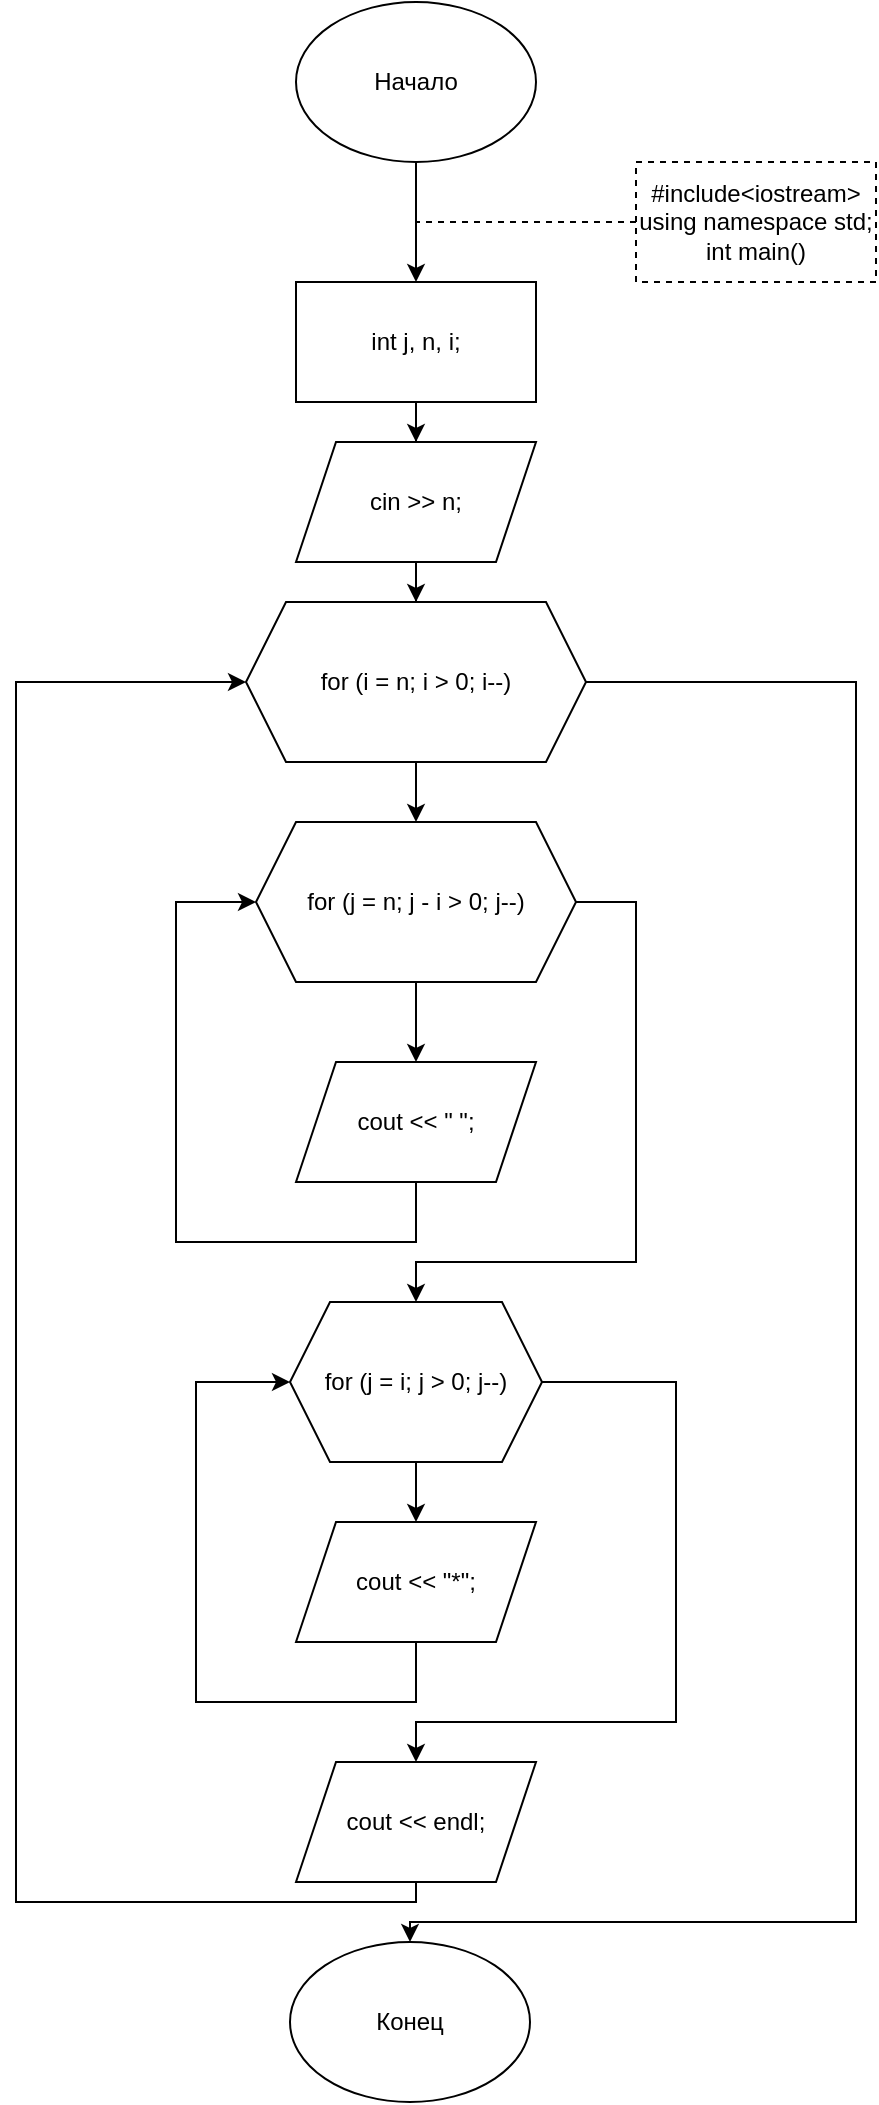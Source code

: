 <mxfile version="15.7.3" type="device"><diagram id="xH46ITeCTwDcNunBoe-c" name="Страница 1"><mxGraphModel dx="1102" dy="905" grid="1" gridSize="10" guides="1" tooltips="1" connect="1" arrows="1" fold="1" page="1" pageScale="1" pageWidth="1169" pageHeight="1654" math="0" shadow="0"><root><mxCell id="0"/><mxCell id="1" parent="0"/><mxCell id="0I77V48teUleFI64bi6O-1" value="" style="edgeStyle=orthogonalEdgeStyle;rounded=0;orthogonalLoop=1;jettySize=auto;html=1;" edge="1" parent="1" source="0I77V48teUleFI64bi6O-2" target="0I77V48teUleFI64bi6O-4"><mxGeometry relative="1" as="geometry"/></mxCell><mxCell id="0I77V48teUleFI64bi6O-2" value="Начало" style="ellipse;whiteSpace=wrap;html=1;" vertex="1" parent="1"><mxGeometry x="340" y="60" width="120" height="80" as="geometry"/></mxCell><mxCell id="0I77V48teUleFI64bi6O-3" value="" style="edgeStyle=orthogonalEdgeStyle;rounded=0;orthogonalLoop=1;jettySize=auto;html=1;" edge="1" parent="1" source="0I77V48teUleFI64bi6O-4" target="0I77V48teUleFI64bi6O-8"><mxGeometry relative="1" as="geometry"/></mxCell><mxCell id="0I77V48teUleFI64bi6O-4" value="&lt;span&gt;&#9;&lt;/span&gt;int j, n, i;" style="rounded=0;whiteSpace=wrap;html=1;" vertex="1" parent="1"><mxGeometry x="340" y="200" width="120" height="60" as="geometry"/></mxCell><mxCell id="0I77V48teUleFI64bi6O-5" value="&lt;div&gt;#include&amp;lt;iostream&amp;gt;&lt;/div&gt;&lt;div&gt;using namespace std;&lt;/div&gt;&lt;div&gt;int main()&lt;/div&gt;" style="rounded=0;whiteSpace=wrap;html=1;dashed=1;" vertex="1" parent="1"><mxGeometry x="510" y="140" width="120" height="60" as="geometry"/></mxCell><mxCell id="0I77V48teUleFI64bi6O-6" value="" style="endArrow=none;dashed=1;html=1;rounded=0;exitX=0;exitY=0.5;exitDx=0;exitDy=0;" edge="1" parent="1" source="0I77V48teUleFI64bi6O-5"><mxGeometry width="50" height="50" relative="1" as="geometry"><mxPoint x="390" y="490" as="sourcePoint"/><mxPoint x="400" y="170" as="targetPoint"/></mxGeometry></mxCell><mxCell id="0I77V48teUleFI64bi6O-7" value="" style="edgeStyle=orthogonalEdgeStyle;rounded=0;orthogonalLoop=1;jettySize=auto;html=1;entryX=0.5;entryY=0;entryDx=0;entryDy=0;" edge="1" parent="1" source="0I77V48teUleFI64bi6O-8" target="0I77V48teUleFI64bi6O-13"><mxGeometry relative="1" as="geometry"><mxPoint x="400" y="370" as="targetPoint"/></mxGeometry></mxCell><mxCell id="0I77V48teUleFI64bi6O-8" value="&lt;span&gt;&#9;&lt;/span&gt;cin &amp;gt;&amp;gt; n;" style="shape=parallelogram;perimeter=parallelogramPerimeter;whiteSpace=wrap;html=1;fixedSize=1;" vertex="1" parent="1"><mxGeometry x="340" y="280" width="120" height="60" as="geometry"/></mxCell><mxCell id="0I77V48teUleFI64bi6O-11" value="" style="edgeStyle=orthogonalEdgeStyle;rounded=0;orthogonalLoop=1;jettySize=auto;html=1;" edge="1" parent="1" source="0I77V48teUleFI64bi6O-13" target="0I77V48teUleFI64bi6O-16"><mxGeometry relative="1" as="geometry"/></mxCell><mxCell id="0I77V48teUleFI64bi6O-12" style="edgeStyle=orthogonalEdgeStyle;rounded=0;orthogonalLoop=1;jettySize=auto;html=1;entryX=0.5;entryY=0;entryDx=0;entryDy=0;" edge="1" parent="1" source="0I77V48teUleFI64bi6O-13" target="0I77V48teUleFI64bi6O-30"><mxGeometry relative="1" as="geometry"><Array as="points"><mxPoint x="620" y="400"/><mxPoint x="620" y="1020"/><mxPoint x="397" y="1020"/></Array></mxGeometry></mxCell><mxCell id="0I77V48teUleFI64bi6O-13" value="&lt;span&gt;&#9;&lt;/span&gt;for (i = n; i &amp;gt; 0; i--)" style="shape=hexagon;perimeter=hexagonPerimeter2;whiteSpace=wrap;html=1;fixedSize=1;" vertex="1" parent="1"><mxGeometry x="315" y="360" width="170" height="80" as="geometry"/></mxCell><mxCell id="0I77V48teUleFI64bi6O-14" value="" style="edgeStyle=orthogonalEdgeStyle;rounded=0;orthogonalLoop=1;jettySize=auto;html=1;" edge="1" parent="1" source="0I77V48teUleFI64bi6O-16" target="0I77V48teUleFI64bi6O-17"><mxGeometry relative="1" as="geometry"/></mxCell><mxCell id="0I77V48teUleFI64bi6O-15" style="edgeStyle=orthogonalEdgeStyle;rounded=0;orthogonalLoop=1;jettySize=auto;html=1;entryX=0.5;entryY=0;entryDx=0;entryDy=0;" edge="1" parent="1" source="0I77V48teUleFI64bi6O-16" target="0I77V48teUleFI64bi6O-23"><mxGeometry relative="1" as="geometry"><Array as="points"><mxPoint x="510" y="510"/><mxPoint x="510" y="690"/><mxPoint x="400" y="690"/></Array><mxPoint x="400" y="710" as="targetPoint"/></mxGeometry></mxCell><mxCell id="0I77V48teUleFI64bi6O-16" value="&lt;span&gt;&#9;&#9;&lt;/span&gt;for (j = n; j - i &amp;gt; 0; j--)" style="shape=hexagon;perimeter=hexagonPerimeter2;whiteSpace=wrap;html=1;fixedSize=1;" vertex="1" parent="1"><mxGeometry x="320" y="470" width="160" height="80" as="geometry"/></mxCell><mxCell id="0I77V48teUleFI64bi6O-17" value="&lt;span&gt;&#9;&#9;&#9;&lt;/span&gt;cout &amp;lt;&amp;lt; &quot; &quot;;" style="shape=parallelogram;perimeter=parallelogramPerimeter;whiteSpace=wrap;html=1;fixedSize=1;" vertex="1" parent="1"><mxGeometry x="340" y="590" width="120" height="60" as="geometry"/></mxCell><mxCell id="0I77V48teUleFI64bi6O-20" value="" style="endArrow=classic;html=1;rounded=0;exitX=0.5;exitY=1;exitDx=0;exitDy=0;entryX=0;entryY=0.5;entryDx=0;entryDy=0;" edge="1" parent="1" source="0I77V48teUleFI64bi6O-17" target="0I77V48teUleFI64bi6O-16"><mxGeometry width="50" height="50" relative="1" as="geometry"><mxPoint x="390" y="640" as="sourcePoint"/><mxPoint x="440" y="590" as="targetPoint"/><Array as="points"><mxPoint x="400" y="680"/><mxPoint x="280" y="680"/><mxPoint x="280" y="510"/></Array></mxGeometry></mxCell><mxCell id="0I77V48teUleFI64bi6O-21" value="" style="edgeStyle=orthogonalEdgeStyle;rounded=0;orthogonalLoop=1;jettySize=auto;html=1;" edge="1" parent="1" source="0I77V48teUleFI64bi6O-23" target="0I77V48teUleFI64bi6O-24"><mxGeometry relative="1" as="geometry"/></mxCell><mxCell id="0I77V48teUleFI64bi6O-22" value="" style="edgeStyle=orthogonalEdgeStyle;rounded=0;orthogonalLoop=1;jettySize=auto;html=1;entryX=0.5;entryY=0;entryDx=0;entryDy=0;" edge="1" parent="1" source="0I77V48teUleFI64bi6O-23" target="0I77V48teUleFI64bi6O-29"><mxGeometry relative="1" as="geometry"><Array as="points"><mxPoint x="530" y="750"/><mxPoint x="530" y="920"/><mxPoint x="400" y="920"/></Array><mxPoint x="400" y="950" as="targetPoint"/></mxGeometry></mxCell><mxCell id="0I77V48teUleFI64bi6O-23" value="&lt;span&gt;&#9;&#9;&lt;/span&gt;for (j = i; j &amp;gt; 0; j--)" style="shape=hexagon;perimeter=hexagonPerimeter2;whiteSpace=wrap;html=1;fixedSize=1;" vertex="1" parent="1"><mxGeometry x="337" y="710" width="126" height="80" as="geometry"/></mxCell><mxCell id="0I77V48teUleFI64bi6O-24" value="&lt;span&gt;&#9;&#9;&#9;&lt;/span&gt;cout &amp;lt;&amp;lt; &quot;*&quot;;" style="shape=parallelogram;perimeter=parallelogramPerimeter;whiteSpace=wrap;html=1;fixedSize=1;" vertex="1" parent="1"><mxGeometry x="340" y="820" width="120" height="60" as="geometry"/></mxCell><mxCell id="0I77V48teUleFI64bi6O-25" value="" style="endArrow=classic;html=1;rounded=0;exitX=0.5;exitY=1;exitDx=0;exitDy=0;entryX=0;entryY=0.5;entryDx=0;entryDy=0;" edge="1" parent="1" source="0I77V48teUleFI64bi6O-24" target="0I77V48teUleFI64bi6O-23"><mxGeometry width="50" height="50" relative="1" as="geometry"><mxPoint x="390" y="680" as="sourcePoint"/><mxPoint x="440" y="630" as="targetPoint"/><Array as="points"><mxPoint x="400" y="910"/><mxPoint x="290" y="910"/><mxPoint x="290" y="750"/></Array></mxGeometry></mxCell><mxCell id="0I77V48teUleFI64bi6O-28" style="edgeStyle=orthogonalEdgeStyle;rounded=0;orthogonalLoop=1;jettySize=auto;html=1;entryX=0;entryY=0.5;entryDx=0;entryDy=0;" edge="1" parent="1" source="0I77V48teUleFI64bi6O-29" target="0I77V48teUleFI64bi6O-13"><mxGeometry relative="1" as="geometry"><Array as="points"><mxPoint x="400" y="1010"/><mxPoint x="200" y="1010"/><mxPoint x="200" y="400"/></Array></mxGeometry></mxCell><mxCell id="0I77V48teUleFI64bi6O-29" value="&lt;span&gt;&#9;&#9;&lt;/span&gt;cout &amp;lt;&amp;lt; endl;" style="shape=parallelogram;perimeter=parallelogramPerimeter;whiteSpace=wrap;html=1;fixedSize=1;" vertex="1" parent="1"><mxGeometry x="340" y="940" width="120" height="60" as="geometry"/></mxCell><mxCell id="0I77V48teUleFI64bi6O-30" value="Конец" style="ellipse;whiteSpace=wrap;html=1;" vertex="1" parent="1"><mxGeometry x="337" y="1030" width="120" height="80" as="geometry"/></mxCell></root></mxGraphModel></diagram></mxfile>